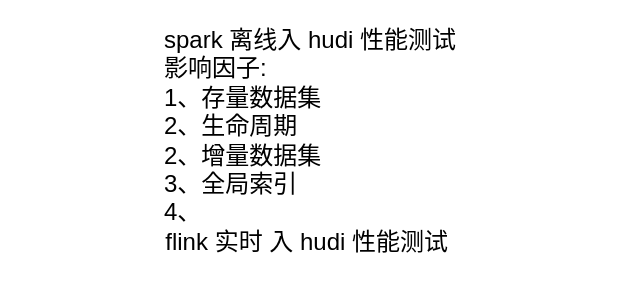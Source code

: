 <mxfile version="20.2.8" type="github">
  <diagram id="G58aYhgXNRdJwKGZ7ILu" name="第 1 页">
    <mxGraphModel dx="1422" dy="754" grid="1" gridSize="10" guides="1" tooltips="1" connect="1" arrows="1" fold="1" page="1" pageScale="1" pageWidth="1169" pageHeight="1654" math="0" shadow="0">
      <root>
        <mxCell id="0" />
        <mxCell id="1" parent="0" />
        <mxCell id="Wf9o7RLAocCSnimyBirQ-1" value="spark 离线入 hudi 性能测试&lt;br&gt;&lt;div style=&quot;text-align: left;&quot;&gt;&lt;span style=&quot;background-color: initial;&quot;&gt;影响因子:&amp;nbsp;&lt;/span&gt;&lt;/div&gt;&lt;div style=&quot;text-align: left;&quot;&gt;&lt;span style=&quot;background-color: initial;&quot;&gt;1、存量数据集&lt;/span&gt;&lt;/div&gt;&lt;div style=&quot;text-align: left;&quot;&gt;&lt;span style=&quot;background-color: initial;&quot;&gt;2、生命周期&lt;/span&gt;&lt;/div&gt;&lt;div style=&quot;text-align: left;&quot;&gt;&lt;span style=&quot;background-color: initial;&quot;&gt;2、增量数据集&lt;/span&gt;&lt;/div&gt;&lt;div style=&quot;text-align: left;&quot;&gt;&lt;span style=&quot;background-color: initial;&quot;&gt;3、全局索引&lt;/span&gt;&lt;/div&gt;&lt;div style=&quot;text-align: left;&quot;&gt;&lt;span style=&quot;background-color: initial;&quot;&gt;4、&lt;/span&gt;&lt;/div&gt;flink 实时 入 hudi 性能测试&amp;nbsp;" style="text;html=1;strokeColor=none;fillColor=none;align=center;verticalAlign=middle;whiteSpace=wrap;rounded=0;" vertex="1" parent="1">
          <mxGeometry x="120" y="90" width="310" height="140" as="geometry" />
        </mxCell>
      </root>
    </mxGraphModel>
  </diagram>
</mxfile>
